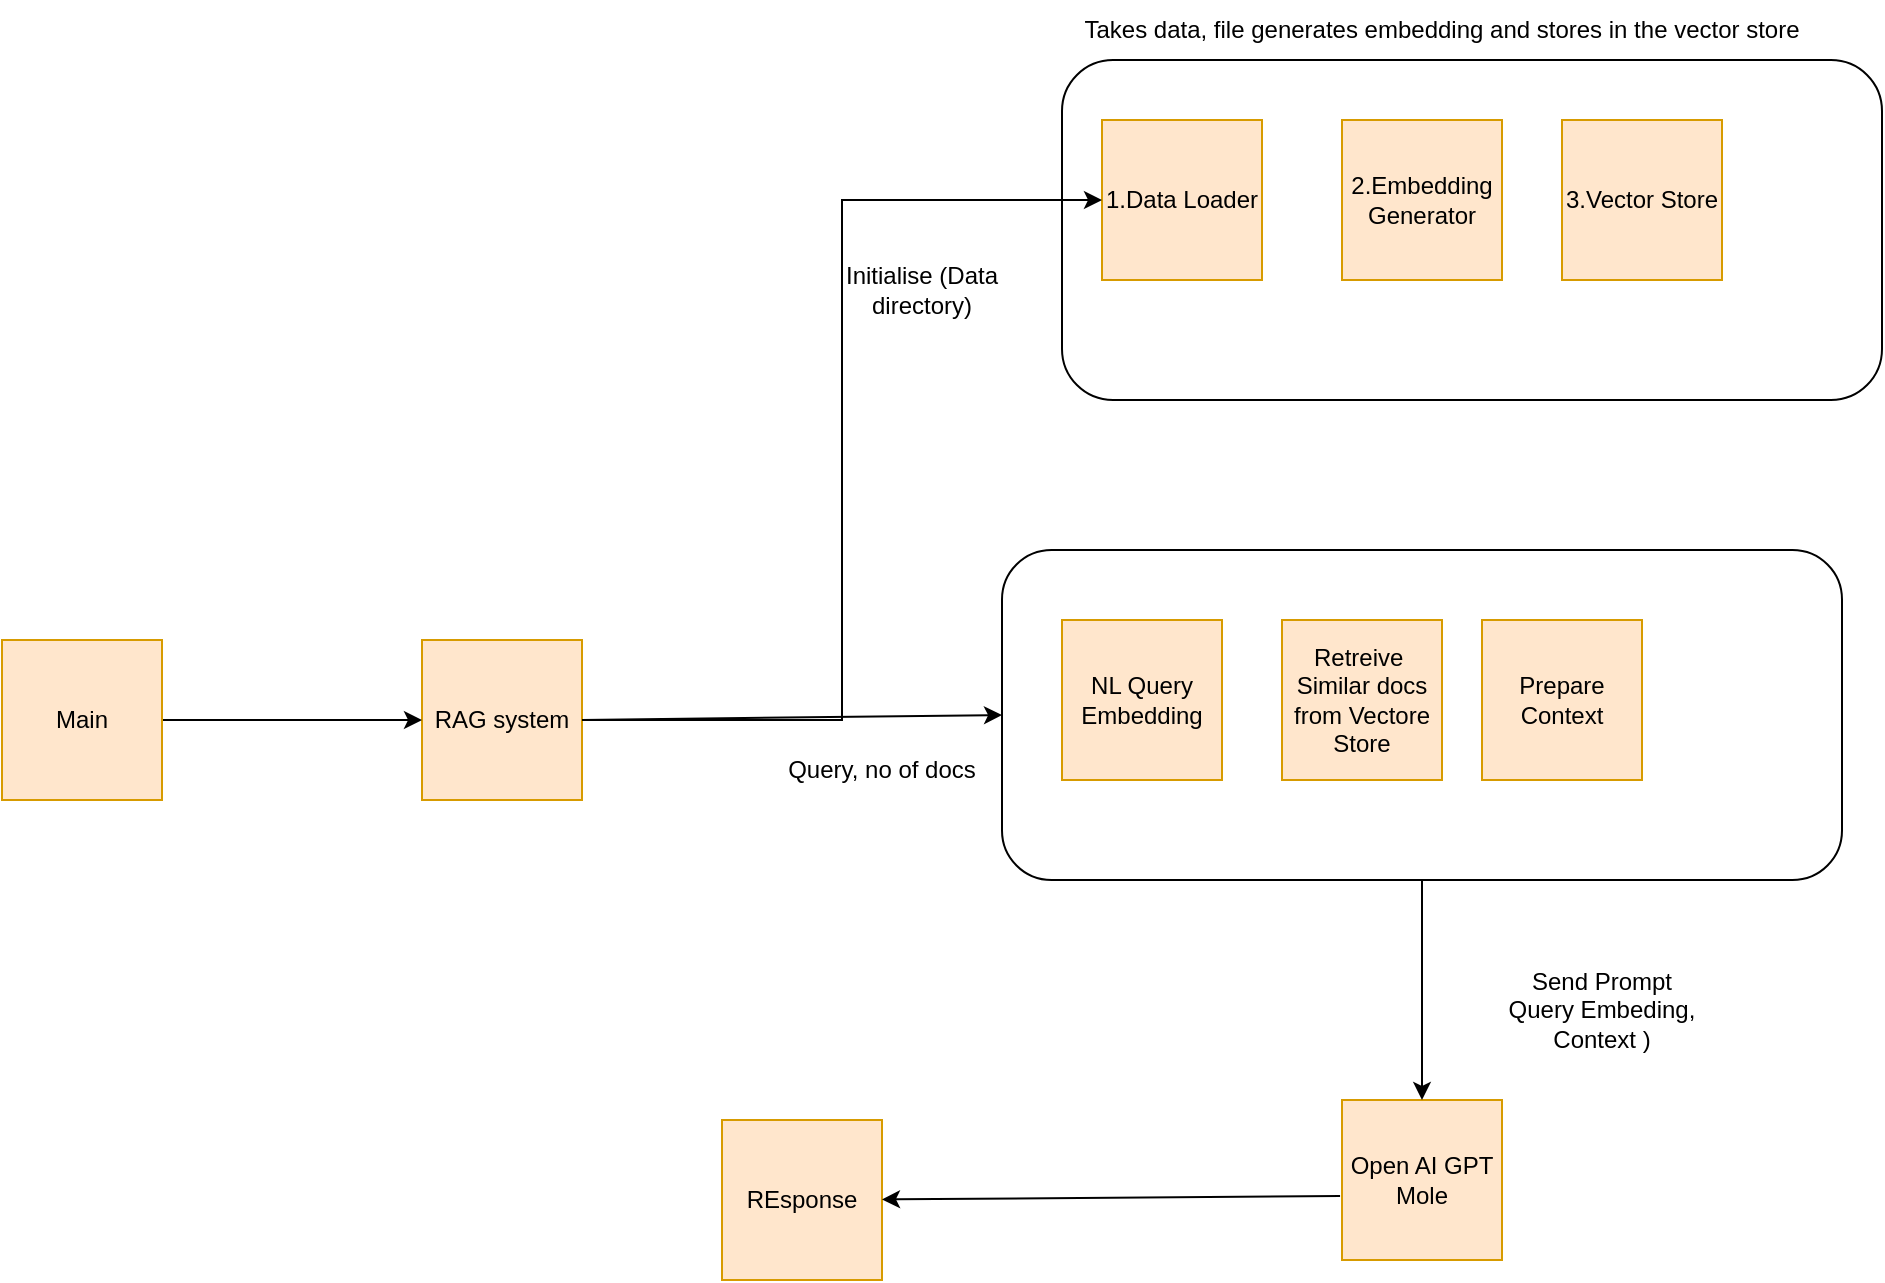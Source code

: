 <mxfile version="25.0.1">
  <diagram name="Page-1" id="is-T7Iw45tftMl4A_mn-">
    <mxGraphModel dx="2261" dy="822" grid="1" gridSize="10" guides="1" tooltips="1" connect="1" arrows="1" fold="1" page="1" pageScale="1" pageWidth="827" pageHeight="1169" math="0" shadow="0">
      <root>
        <mxCell id="0" />
        <mxCell id="1" parent="0" />
        <mxCell id="mxVEewurF9TeRG9_KOVe-21" value="" style="rounded=1;whiteSpace=wrap;html=1;" vertex="1" parent="1">
          <mxGeometry x="350" y="90" width="410" height="170" as="geometry" />
        </mxCell>
        <mxCell id="mxVEewurF9TeRG9_KOVe-1" value="1.Data Loader" style="whiteSpace=wrap;html=1;aspect=fixed;fillColor=#ffe6cc;strokeColor=#d79b00;" vertex="1" parent="1">
          <mxGeometry x="370" y="120" width="80" height="80" as="geometry" />
        </mxCell>
        <mxCell id="mxVEewurF9TeRG9_KOVe-2" value="2.Embedding Generator" style="whiteSpace=wrap;html=1;aspect=fixed;fillColor=#ffe6cc;strokeColor=#d79b00;" vertex="1" parent="1">
          <mxGeometry x="490" y="120" width="80" height="80" as="geometry" />
        </mxCell>
        <mxCell id="mxVEewurF9TeRG9_KOVe-13" style="edgeStyle=orthogonalEdgeStyle;rounded=0;orthogonalLoop=1;jettySize=auto;html=1;exitX=1;exitY=0.5;exitDx=0;exitDy=0;entryX=0;entryY=0.5;entryDx=0;entryDy=0;" edge="1" parent="1" source="mxVEewurF9TeRG9_KOVe-3" target="mxVEewurF9TeRG9_KOVe-1">
          <mxGeometry relative="1" as="geometry" />
        </mxCell>
        <mxCell id="mxVEewurF9TeRG9_KOVe-3" value="RAG system" style="whiteSpace=wrap;html=1;aspect=fixed;fillColor=#ffe6cc;strokeColor=#d79b00;" vertex="1" parent="1">
          <mxGeometry x="30" y="380" width="80" height="80" as="geometry" />
        </mxCell>
        <mxCell id="mxVEewurF9TeRG9_KOVe-4" value="3.Vector Store" style="whiteSpace=wrap;html=1;aspect=fixed;fillColor=#ffe6cc;strokeColor=#d79b00;" vertex="1" parent="1">
          <mxGeometry x="600" y="120" width="80" height="80" as="geometry" />
        </mxCell>
        <mxCell id="mxVEewurF9TeRG9_KOVe-8" style="edgeStyle=orthogonalEdgeStyle;rounded=0;orthogonalLoop=1;jettySize=auto;html=1;exitX=1;exitY=0.5;exitDx=0;exitDy=0;" edge="1" parent="1" source="mxVEewurF9TeRG9_KOVe-6" target="mxVEewurF9TeRG9_KOVe-3">
          <mxGeometry relative="1" as="geometry" />
        </mxCell>
        <mxCell id="mxVEewurF9TeRG9_KOVe-6" value="Main" style="whiteSpace=wrap;html=1;aspect=fixed;fillColor=#ffe6cc;strokeColor=#d79b00;" vertex="1" parent="1">
          <mxGeometry x="-180" y="380" width="80" height="80" as="geometry" />
        </mxCell>
        <mxCell id="mxVEewurF9TeRG9_KOVe-19" value="Initialise (Data directory)" style="text;strokeColor=none;align=center;fillColor=none;html=1;verticalAlign=middle;whiteSpace=wrap;rounded=0;" vertex="1" parent="1">
          <mxGeometry x="230" y="190" width="100" height="30" as="geometry" />
        </mxCell>
        <mxCell id="mxVEewurF9TeRG9_KOVe-20" value="Takes data, file generates embedding and stores in the vector store" style="text;strokeColor=none;align=center;fillColor=none;html=1;verticalAlign=middle;whiteSpace=wrap;rounded=0;" vertex="1" parent="1">
          <mxGeometry x="350" y="60" width="380" height="30" as="geometry" />
        </mxCell>
        <mxCell id="mxVEewurF9TeRG9_KOVe-22" value="" style="rounded=1;whiteSpace=wrap;html=1;" vertex="1" parent="1">
          <mxGeometry x="320" y="335" width="420" height="165" as="geometry" />
        </mxCell>
        <mxCell id="mxVEewurF9TeRG9_KOVe-27" value="" style="endArrow=classic;html=1;rounded=0;exitX=1;exitY=0.5;exitDx=0;exitDy=0;entryX=0;entryY=0.5;entryDx=0;entryDy=0;" edge="1" parent="1" source="mxVEewurF9TeRG9_KOVe-3" target="mxVEewurF9TeRG9_KOVe-22">
          <mxGeometry width="50" height="50" relative="1" as="geometry">
            <mxPoint x="360" y="440" as="sourcePoint" />
            <mxPoint x="390" y="400" as="targetPoint" />
          </mxGeometry>
        </mxCell>
        <mxCell id="mxVEewurF9TeRG9_KOVe-28" value="Query, no of docs" style="text;strokeColor=none;align=center;fillColor=none;html=1;verticalAlign=middle;whiteSpace=wrap;rounded=0;" vertex="1" parent="1">
          <mxGeometry x="210" y="430" width="100" height="30" as="geometry" />
        </mxCell>
        <mxCell id="mxVEewurF9TeRG9_KOVe-29" value="NL Query Embedding" style="whiteSpace=wrap;html=1;aspect=fixed;fillColor=#ffe6cc;strokeColor=#d79b00;" vertex="1" parent="1">
          <mxGeometry x="350" y="370" width="80" height="80" as="geometry" />
        </mxCell>
        <mxCell id="mxVEewurF9TeRG9_KOVe-30" value="Retreive&amp;nbsp; Similar docs from Vectore Store" style="whiteSpace=wrap;html=1;aspect=fixed;fillColor=#ffe6cc;strokeColor=#d79b00;" vertex="1" parent="1">
          <mxGeometry x="460" y="370" width="80" height="80" as="geometry" />
        </mxCell>
        <mxCell id="mxVEewurF9TeRG9_KOVe-31" value="Prepare Context" style="whiteSpace=wrap;html=1;aspect=fixed;fillColor=#ffe6cc;strokeColor=#d79b00;" vertex="1" parent="1">
          <mxGeometry x="560" y="370" width="80" height="80" as="geometry" />
        </mxCell>
        <mxCell id="mxVEewurF9TeRG9_KOVe-32" value="Open AI GPT Mole" style="whiteSpace=wrap;html=1;aspect=fixed;fillColor=#ffe6cc;strokeColor=#d79b00;" vertex="1" parent="1">
          <mxGeometry x="490" y="610" width="80" height="80" as="geometry" />
        </mxCell>
        <mxCell id="mxVEewurF9TeRG9_KOVe-42" value="" style="endArrow=classic;html=1;rounded=0;entryX=0.5;entryY=0;entryDx=0;entryDy=0;exitX=0.5;exitY=1;exitDx=0;exitDy=0;" edge="1" parent="1" source="mxVEewurF9TeRG9_KOVe-22" target="mxVEewurF9TeRG9_KOVe-32">
          <mxGeometry width="50" height="50" relative="1" as="geometry">
            <mxPoint x="490" y="590" as="sourcePoint" />
            <mxPoint x="540" y="540" as="targetPoint" />
          </mxGeometry>
        </mxCell>
        <mxCell id="mxVEewurF9TeRG9_KOVe-43" value="Send Prompt Query Embeding, Context )" style="text;strokeColor=none;align=center;fillColor=none;html=1;verticalAlign=middle;whiteSpace=wrap;rounded=0;" vertex="1" parent="1">
          <mxGeometry x="570" y="550" width="100" height="30" as="geometry" />
        </mxCell>
        <mxCell id="mxVEewurF9TeRG9_KOVe-44" value="REsponse" style="whiteSpace=wrap;html=1;aspect=fixed;fillColor=#ffe6cc;strokeColor=#d79b00;" vertex="1" parent="1">
          <mxGeometry x="180" y="620" width="80" height="80" as="geometry" />
        </mxCell>
        <mxCell id="mxVEewurF9TeRG9_KOVe-45" value="" style="endArrow=classic;html=1;rounded=0;exitX=-0.012;exitY=0.6;exitDx=0;exitDy=0;exitPerimeter=0;" edge="1" parent="1" source="mxVEewurF9TeRG9_KOVe-32" target="mxVEewurF9TeRG9_KOVe-44">
          <mxGeometry width="50" height="50" relative="1" as="geometry">
            <mxPoint x="400" y="675" as="sourcePoint" />
            <mxPoint x="450" y="625" as="targetPoint" />
          </mxGeometry>
        </mxCell>
      </root>
    </mxGraphModel>
  </diagram>
</mxfile>
